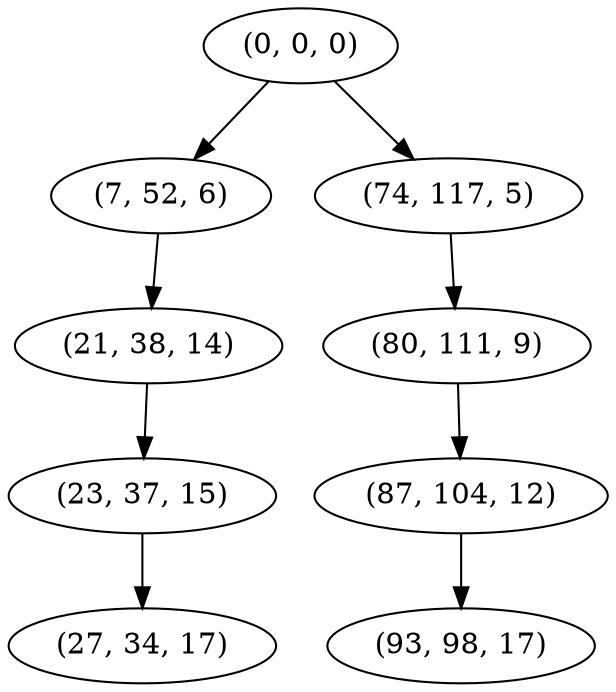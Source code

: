 digraph tree {
    "(0, 0, 0)";
    "(7, 52, 6)";
    "(21, 38, 14)";
    "(23, 37, 15)";
    "(27, 34, 17)";
    "(74, 117, 5)";
    "(80, 111, 9)";
    "(87, 104, 12)";
    "(93, 98, 17)";
    "(0, 0, 0)" -> "(7, 52, 6)";
    "(0, 0, 0)" -> "(74, 117, 5)";
    "(7, 52, 6)" -> "(21, 38, 14)";
    "(21, 38, 14)" -> "(23, 37, 15)";
    "(23, 37, 15)" -> "(27, 34, 17)";
    "(74, 117, 5)" -> "(80, 111, 9)";
    "(80, 111, 9)" -> "(87, 104, 12)";
    "(87, 104, 12)" -> "(93, 98, 17)";
}
